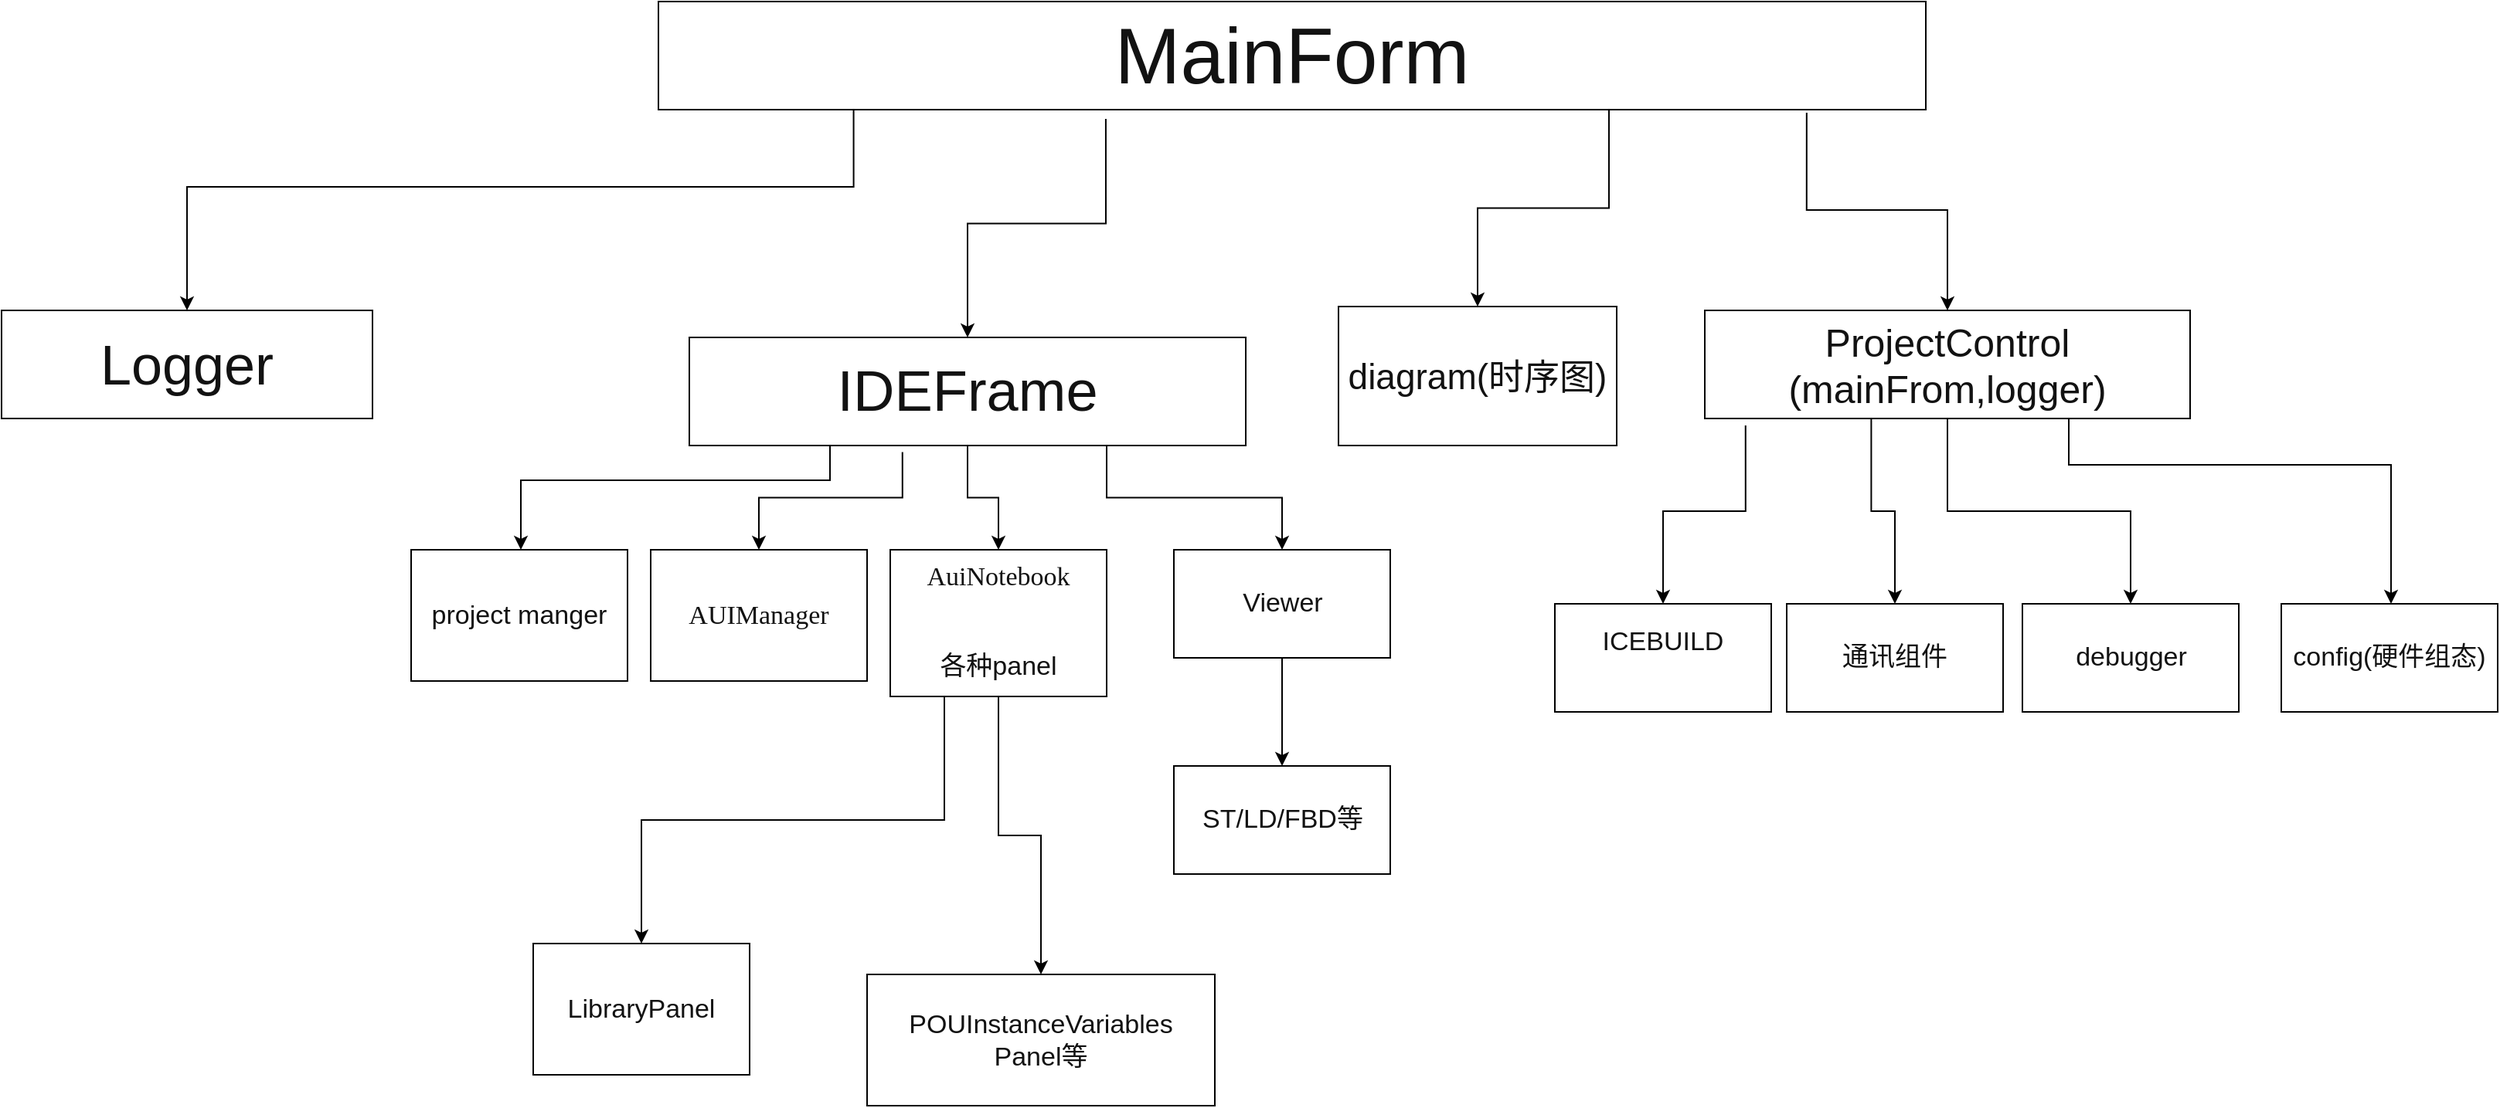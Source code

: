 <mxfile version="12.3.1" type="github" pages="1">
  <diagram id="YTI-wykyhFXnW_U7o8Pz" name="Page-1">
    <mxGraphModel dx="2747" dy="1070" grid="1" gridSize="10" guides="1" tooltips="1" connect="1" arrows="1" fold="1" page="1" pageScale="1" pageWidth="827" pageHeight="1169" math="0" shadow="0">
      <root>
        <mxCell id="0"/>
        <mxCell id="1" parent="0"/>
        <mxCell id="JWwVjYSpnplKkP4Ghm3m-4" value="" style="edgeStyle=orthogonalEdgeStyle;rounded=0;orthogonalLoop=1;jettySize=auto;html=1;fontColor=#121212;exitX=0.353;exitY=1.086;exitDx=0;exitDy=0;exitPerimeter=0;" edge="1" parent="1" source="JWwVjYSpnplKkP4Ghm3m-2" target="JWwVjYSpnplKkP4Ghm3m-3">
          <mxGeometry relative="1" as="geometry"/>
        </mxCell>
        <mxCell id="JWwVjYSpnplKkP4Ghm3m-29" value="" style="edgeStyle=orthogonalEdgeStyle;rounded=0;orthogonalLoop=1;jettySize=auto;html=1;fontColor=#121212;exitX=0.75;exitY=1;exitDx=0;exitDy=0;" edge="1" parent="1" source="JWwVjYSpnplKkP4Ghm3m-2" target="JWwVjYSpnplKkP4Ghm3m-28">
          <mxGeometry relative="1" as="geometry"/>
        </mxCell>
        <mxCell id="JWwVjYSpnplKkP4Ghm3m-2" value="&lt;font style=&quot;font-size: 51px&quot;&gt;MainForm&lt;/font&gt;" style="rounded=0;whiteSpace=wrap;html=1;strokeColor=#000000;fontColor=#121212;fontSize=17;" vertex="1" parent="1">
          <mxGeometry x="10" y="60" width="820" height="70" as="geometry"/>
        </mxCell>
        <mxCell id="JWwVjYSpnplKkP4Ghm3m-28" value="diagram(时序图)" style="rounded=0;whiteSpace=wrap;html=1;strokeColor=#000000;fontColor=#121212;fontSize=23;" vertex="1" parent="1">
          <mxGeometry x="450" y="257.5" width="180" height="90" as="geometry"/>
        </mxCell>
        <mxCell id="JWwVjYSpnplKkP4Ghm3m-6" value="" style="edgeStyle=orthogonalEdgeStyle;rounded=0;orthogonalLoop=1;jettySize=auto;html=1;fontColor=#121212;exitX=0.383;exitY=1.06;exitDx=0;exitDy=0;exitPerimeter=0;" edge="1" parent="1" source="JWwVjYSpnplKkP4Ghm3m-3" target="JWwVjYSpnplKkP4Ghm3m-5">
          <mxGeometry relative="1" as="geometry"/>
        </mxCell>
        <mxCell id="JWwVjYSpnplKkP4Ghm3m-8" value="" style="edgeStyle=orthogonalEdgeStyle;rounded=0;orthogonalLoop=1;jettySize=auto;html=1;fontColor=#121212;" edge="1" parent="1" source="JWwVjYSpnplKkP4Ghm3m-3" target="JWwVjYSpnplKkP4Ghm3m-7">
          <mxGeometry relative="1" as="geometry"/>
        </mxCell>
        <mxCell id="JWwVjYSpnplKkP4Ghm3m-12" value="" style="edgeStyle=orthogonalEdgeStyle;rounded=0;orthogonalLoop=1;jettySize=auto;html=1;fontColor=#121212;exitX=0.906;exitY=1.029;exitDx=0;exitDy=0;exitPerimeter=0;" edge="1" parent="1" source="JWwVjYSpnplKkP4Ghm3m-2" target="JWwVjYSpnplKkP4Ghm3m-11">
          <mxGeometry relative="1" as="geometry"/>
        </mxCell>
        <mxCell id="JWwVjYSpnplKkP4Ghm3m-14" value="" style="edgeStyle=orthogonalEdgeStyle;rounded=0;orthogonalLoop=1;jettySize=auto;html=1;fontColor=#121212;exitX=0.154;exitY=1.004;exitDx=0;exitDy=0;exitPerimeter=0;entryX=0.5;entryY=0;entryDx=0;entryDy=0;" edge="1" parent="1" source="JWwVjYSpnplKkP4Ghm3m-2" target="JWwVjYSpnplKkP4Ghm3m-13">
          <mxGeometry relative="1" as="geometry">
            <mxPoint x="100" y="200" as="sourcePoint"/>
            <Array as="points">
              <mxPoint x="137" y="180"/>
              <mxPoint x="-295" y="180"/>
            </Array>
          </mxGeometry>
        </mxCell>
        <mxCell id="JWwVjYSpnplKkP4Ghm3m-23" value="" style="edgeStyle=orthogonalEdgeStyle;rounded=0;orthogonalLoop=1;jettySize=auto;html=1;fontColor=#121212;exitX=0.75;exitY=1;exitDx=0;exitDy=0;" edge="1" parent="1" source="JWwVjYSpnplKkP4Ghm3m-3" target="JWwVjYSpnplKkP4Ghm3m-22">
          <mxGeometry relative="1" as="geometry"/>
        </mxCell>
        <mxCell id="JWwVjYSpnplKkP4Ghm3m-34" value="" style="edgeStyle=orthogonalEdgeStyle;rounded=0;orthogonalLoop=1;jettySize=auto;html=1;fontColor=#121212;exitX=0.25;exitY=1;exitDx=0;exitDy=0;" edge="1" parent="1" source="JWwVjYSpnplKkP4Ghm3m-3" target="JWwVjYSpnplKkP4Ghm3m-33">
          <mxGeometry relative="1" as="geometry">
            <mxPoint x="70" y="350" as="sourcePoint"/>
            <Array as="points">
              <mxPoint x="121" y="370"/>
              <mxPoint x="-79" y="370"/>
            </Array>
          </mxGeometry>
        </mxCell>
        <mxCell id="JWwVjYSpnplKkP4Ghm3m-3" value="&lt;div style=&quot;font-size: 37px;&quot;&gt;IDEFrame&lt;/div&gt;" style="rounded=0;whiteSpace=wrap;html=1;strokeColor=#000000;fontColor=#121212;fontSize=37;" vertex="1" parent="1">
          <mxGeometry x="30" y="277.5" width="360" height="70" as="geometry"/>
        </mxCell>
        <mxCell id="JWwVjYSpnplKkP4Ghm3m-33" value="project manger" style="rounded=0;whiteSpace=wrap;html=1;strokeColor=#000000;fontColor=#121212;fontSize=17;" vertex="1" parent="1">
          <mxGeometry x="-150" y="415" width="140" height="85" as="geometry"/>
        </mxCell>
        <mxCell id="JWwVjYSpnplKkP4Ghm3m-25" value="" style="edgeStyle=orthogonalEdgeStyle;rounded=0;orthogonalLoop=1;jettySize=auto;html=1;fontColor=#121212;" edge="1" parent="1" source="JWwVjYSpnplKkP4Ghm3m-22" target="JWwVjYSpnplKkP4Ghm3m-24">
          <mxGeometry relative="1" as="geometry"/>
        </mxCell>
        <mxCell id="JWwVjYSpnplKkP4Ghm3m-22" value="&lt;div style=&quot;font-size: 17px;&quot;&gt;Viewer&lt;/div&gt;" style="rounded=0;whiteSpace=wrap;html=1;strokeColor=#000000;fontColor=#121212;fontSize=17;" vertex="1" parent="1">
          <mxGeometry x="343.5" y="415" width="140" height="70" as="geometry"/>
        </mxCell>
        <mxCell id="JWwVjYSpnplKkP4Ghm3m-24" value="ST/LD/FBD等" style="rounded=0;whiteSpace=wrap;html=1;strokeColor=#000000;fontColor=#121212;fontSize=17;" vertex="1" parent="1">
          <mxGeometry x="343.5" y="555" width="140" height="70" as="geometry"/>
        </mxCell>
        <mxCell id="JWwVjYSpnplKkP4Ghm3m-13" value="&lt;div style=&quot;font-size: 36px;&quot;&gt;Logger&lt;/div&gt;" style="rounded=0;whiteSpace=wrap;html=1;strokeColor=#000000;fontColor=#121212;fontSize=36;" vertex="1" parent="1">
          <mxGeometry x="-415" y="260" width="240" height="70" as="geometry"/>
        </mxCell>
        <mxCell id="JWwVjYSpnplKkP4Ghm3m-16" value="" style="edgeStyle=orthogonalEdgeStyle;rounded=0;orthogonalLoop=1;jettySize=auto;html=1;fontColor=#121212;exitX=0.084;exitY=1.065;exitDx=0;exitDy=0;exitPerimeter=0;" edge="1" parent="1" source="JWwVjYSpnplKkP4Ghm3m-11" target="JWwVjYSpnplKkP4Ghm3m-15">
          <mxGeometry relative="1" as="geometry"/>
        </mxCell>
        <mxCell id="JWwVjYSpnplKkP4Ghm3m-18" value="" style="edgeStyle=orthogonalEdgeStyle;rounded=0;orthogonalLoop=1;jettySize=auto;html=1;fontColor=#121212;exitX=0.343;exitY=1.004;exitDx=0;exitDy=0;exitPerimeter=0;" edge="1" parent="1" source="JWwVjYSpnplKkP4Ghm3m-11" target="JWwVjYSpnplKkP4Ghm3m-17">
          <mxGeometry relative="1" as="geometry"/>
        </mxCell>
        <mxCell id="JWwVjYSpnplKkP4Ghm3m-20" value="" style="edgeStyle=orthogonalEdgeStyle;rounded=0;orthogonalLoop=1;jettySize=auto;html=1;fontColor=#121212;exitX=0.75;exitY=1;exitDx=0;exitDy=0;" edge="1" parent="1" source="JWwVjYSpnplKkP4Ghm3m-11" target="JWwVjYSpnplKkP4Ghm3m-19">
          <mxGeometry relative="1" as="geometry">
            <mxPoint x="1000" y="360" as="sourcePoint"/>
            <Array as="points">
              <mxPoint x="922" y="360"/>
              <mxPoint x="1131" y="360"/>
            </Array>
          </mxGeometry>
        </mxCell>
        <mxCell id="JWwVjYSpnplKkP4Ghm3m-32" value="" style="edgeStyle=orthogonalEdgeStyle;rounded=0;orthogonalLoop=1;jettySize=auto;html=1;fontColor=#121212;exitX=0.5;exitY=1;exitDx=0;exitDy=0;" edge="1" parent="1" source="JWwVjYSpnplKkP4Ghm3m-11" target="JWwVjYSpnplKkP4Ghm3m-31">
          <mxGeometry relative="1" as="geometry"/>
        </mxCell>
        <mxCell id="JWwVjYSpnplKkP4Ghm3m-11" value="&lt;div style=&quot;font-size: 25px;&quot;&gt;ProjectControl&lt;/div&gt;&lt;div style=&quot;font-size: 25px;&quot;&gt;(mainFrom,logger)&lt;/div&gt;" style="rounded=0;whiteSpace=wrap;html=1;strokeColor=#000000;fontColor=#121212;fontSize=25;" vertex="1" parent="1">
          <mxGeometry x="687" y="260" width="314" height="70" as="geometry"/>
        </mxCell>
        <mxCell id="JWwVjYSpnplKkP4Ghm3m-31" value="debugger" style="rounded=0;whiteSpace=wrap;html=1;strokeColor=#000000;fontColor=#121212;fontSize=17;" vertex="1" parent="1">
          <mxGeometry x="892.5" y="450" width="140" height="70" as="geometry"/>
        </mxCell>
        <mxCell id="JWwVjYSpnplKkP4Ghm3m-19" value="config(硬件组态)" style="rounded=0;whiteSpace=wrap;html=1;strokeColor=#000000;fontColor=#121212;fontSize=17;" vertex="1" parent="1">
          <mxGeometry x="1060" y="450" width="140" height="70" as="geometry"/>
        </mxCell>
        <mxCell id="JWwVjYSpnplKkP4Ghm3m-17" value="通讯组件" style="rounded=0;whiteSpace=wrap;html=1;strokeColor=#000000;fontColor=#121212;fontSize=17;" vertex="1" parent="1">
          <mxGeometry x="740" y="450" width="140" height="70" as="geometry"/>
        </mxCell>
        <mxCell id="JWwVjYSpnplKkP4Ghm3m-15" value="&lt;div style=&quot;font-size: 17px;&quot;&gt;ICEBUILD&lt;/div&gt;&lt;div style=&quot;font-size: 17px;&quot;&gt;&lt;br style=&quot;font-size: 17px;&quot;&gt;&lt;/div&gt;" style="rounded=0;whiteSpace=wrap;html=1;strokeColor=#000000;fontColor=#121212;fontSize=17;" vertex="1" parent="1">
          <mxGeometry x="590" y="450" width="140" height="70" as="geometry"/>
        </mxCell>
        <mxCell id="JWwVjYSpnplKkP4Ghm3m-50" style="edgeStyle=orthogonalEdgeStyle;rounded=0;orthogonalLoop=1;jettySize=auto;html=1;exitX=0.25;exitY=1;exitDx=0;exitDy=0;entryX=0.5;entryY=0;entryDx=0;entryDy=0;fontSize=23;fontColor=#121212;" edge="1" parent="1" source="JWwVjYSpnplKkP4Ghm3m-7" target="JWwVjYSpnplKkP4Ghm3m-48">
          <mxGeometry relative="1" as="geometry"/>
        </mxCell>
        <mxCell id="JWwVjYSpnplKkP4Ghm3m-51" style="edgeStyle=orthogonalEdgeStyle;rounded=0;orthogonalLoop=1;jettySize=auto;html=1;exitX=0.5;exitY=1;exitDx=0;exitDy=0;fontSize=23;fontColor=#121212;entryX=0.5;entryY=0;entryDx=0;entryDy=0;" edge="1" parent="1" source="JWwVjYSpnplKkP4Ghm3m-7" target="JWwVjYSpnplKkP4Ghm3m-52">
          <mxGeometry relative="1" as="geometry">
            <mxPoint x="220" y="660" as="targetPoint"/>
          </mxGeometry>
        </mxCell>
        <mxCell id="JWwVjYSpnplKkP4Ghm3m-7" value="&lt;pre style=&quot;font-family: &amp;quot;宋体&amp;quot;; font-size: 17px;&quot;&gt;&lt;span style=&quot;background-color: rgb(255, 255, 255); font-size: 17px;&quot;&gt;&lt;font style=&quot;font-size: 17px;&quot; color=&quot;#121212&quot;&gt;AuiNotebook&lt;/font&gt;&lt;/span&gt;&lt;/pre&gt;&lt;div style=&quot;font-size: 17px;&quot;&gt;&lt;br style=&quot;font-size: 17px;&quot;&gt;&lt;/div&gt;&lt;div style=&quot;font-size: 17px;&quot;&gt;各种panel&lt;/div&gt;&lt;div style=&quot;font-size: 17px;&quot;&gt;&lt;br style=&quot;font-size: 17px;&quot;&gt;&lt;/div&gt;" style="rounded=0;whiteSpace=wrap;html=1;strokeColor=#000000;fontColor=#121212;fontSize=17;" vertex="1" parent="1">
          <mxGeometry x="160" y="415" width="140" height="95" as="geometry"/>
        </mxCell>
        <mxCell id="JWwVjYSpnplKkP4Ghm3m-5" value="&lt;pre style=&quot;font-family: &amp;quot;宋体&amp;quot;; font-size: 17px;&quot;&gt;&lt;span style=&quot;background-color: rgb(255, 255, 255); font-size: 17px;&quot;&gt;&lt;font style=&quot;font-size: 17px;&quot; color=&quot;#121212&quot;&gt;AUIManager&lt;/font&gt;&lt;/span&gt;&lt;/pre&gt;" style="rounded=0;whiteSpace=wrap;html=1;strokeColor=#000000;fontColor=#121212;fontSize=17;" vertex="1" parent="1">
          <mxGeometry x="5" y="415" width="140" height="85" as="geometry"/>
        </mxCell>
        <mxCell id="JWwVjYSpnplKkP4Ghm3m-48" value="LibraryPanel" style="rounded=0;whiteSpace=wrap;html=1;strokeColor=#000000;fontColor=#121212;fontSize=17;" vertex="1" parent="1">
          <mxGeometry x="-71" y="670" width="140" height="85" as="geometry"/>
        </mxCell>
        <mxCell id="JWwVjYSpnplKkP4Ghm3m-52" value="&lt;div&gt;POUInstanceVariables&lt;/div&gt;&lt;div&gt;Panel等&lt;/div&gt;" style="rounded=0;whiteSpace=wrap;html=1;strokeColor=#000000;fontColor=#121212;fontSize=17;" vertex="1" parent="1">
          <mxGeometry x="145" y="690" width="225" height="85" as="geometry"/>
        </mxCell>
      </root>
    </mxGraphModel>
  </diagram>
</mxfile>
